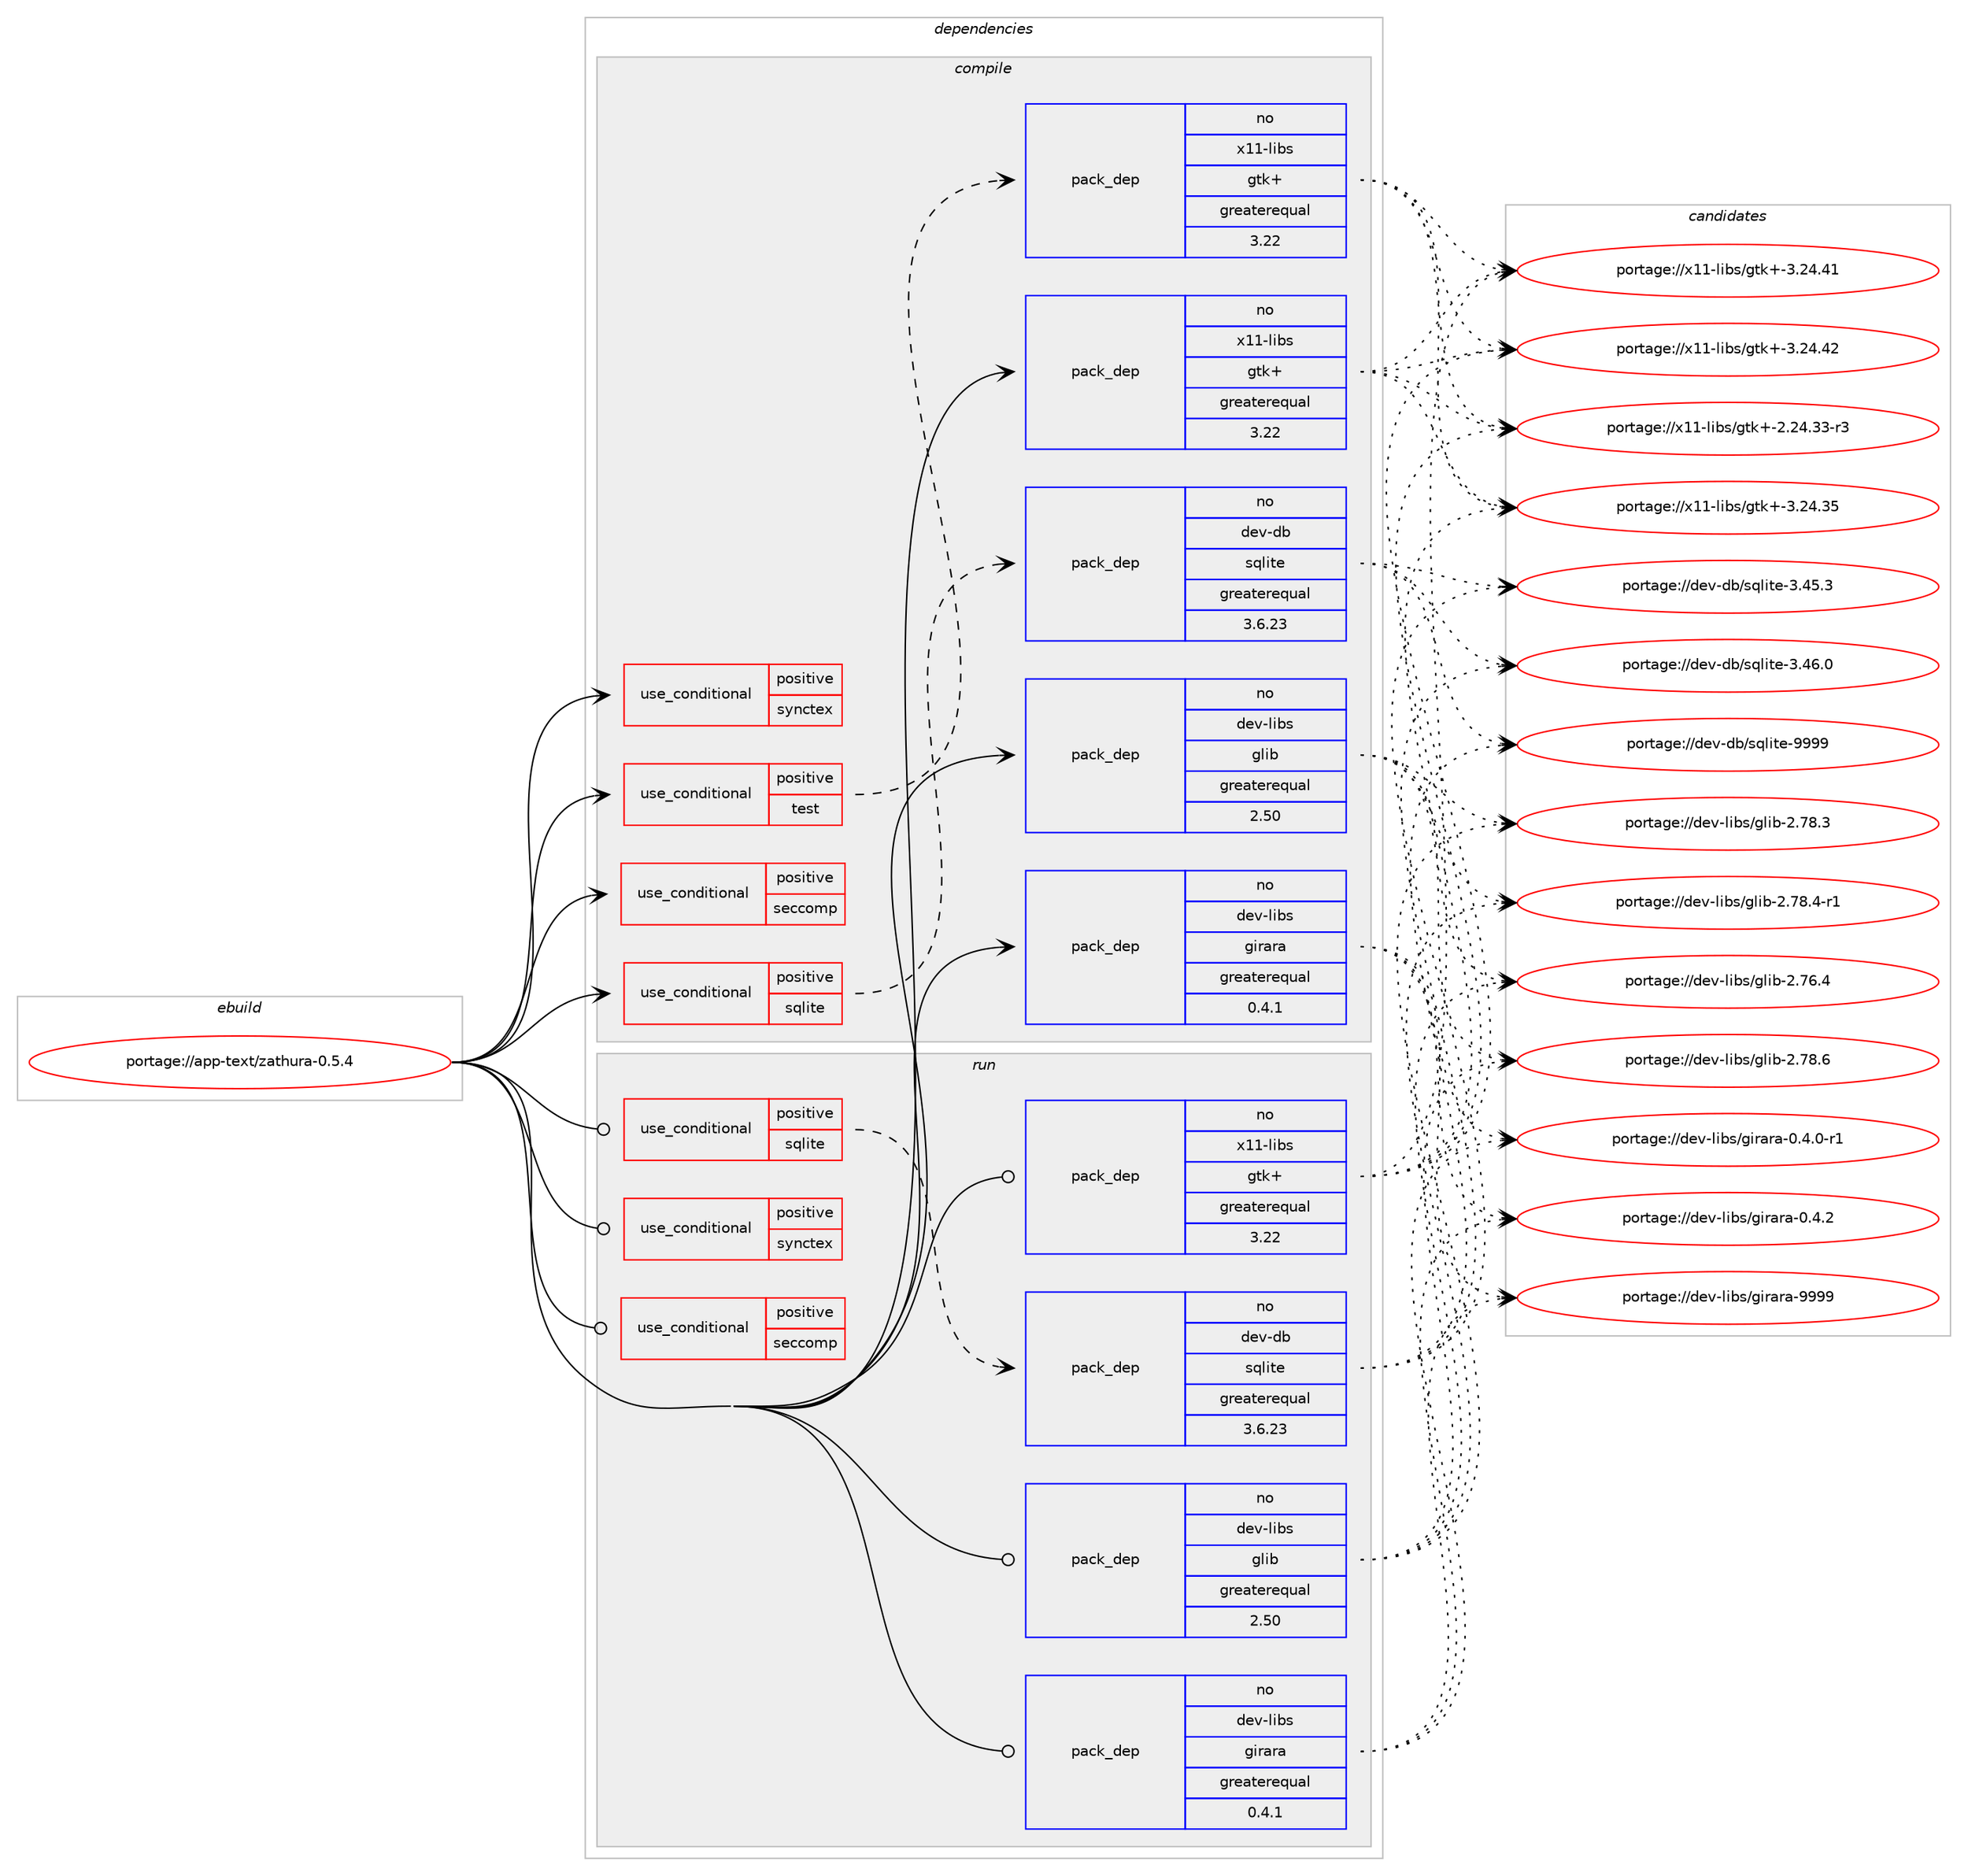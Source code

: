 digraph prolog {

# *************
# Graph options
# *************

newrank=true;
concentrate=true;
compound=true;
graph [rankdir=LR,fontname=Helvetica,fontsize=10,ranksep=1.5];#, ranksep=2.5, nodesep=0.2];
edge  [arrowhead=vee];
node  [fontname=Helvetica,fontsize=10];

# **********
# The ebuild
# **********

subgraph cluster_leftcol {
color=gray;
rank=same;
label=<<i>ebuild</i>>;
id [label="portage://app-text/zathura-0.5.4", color=red, width=4, href="../app-text/zathura-0.5.4.svg"];
}

# ****************
# The dependencies
# ****************

subgraph cluster_midcol {
color=gray;
label=<<i>dependencies</i>>;
subgraph cluster_compile {
fillcolor="#eeeeee";
style=filled;
label=<<i>compile</i>>;
subgraph cond15906 {
dependency27371 [label=<<TABLE BORDER="0" CELLBORDER="1" CELLSPACING="0" CELLPADDING="4"><TR><TD ROWSPAN="3" CELLPADDING="10">use_conditional</TD></TR><TR><TD>positive</TD></TR><TR><TD>seccomp</TD></TR></TABLE>>, shape=none, color=red];
# *** BEGIN UNKNOWN DEPENDENCY TYPE (TODO) ***
# dependency27371 -> package_dependency(portage://app-text/zathura-0.5.4,install,no,sys-libs,libseccomp,none,[,,],[],[])
# *** END UNKNOWN DEPENDENCY TYPE (TODO) ***

}
id:e -> dependency27371:w [weight=20,style="solid",arrowhead="vee"];
subgraph cond15907 {
dependency27372 [label=<<TABLE BORDER="0" CELLBORDER="1" CELLSPACING="0" CELLPADDING="4"><TR><TD ROWSPAN="3" CELLPADDING="10">use_conditional</TD></TR><TR><TD>positive</TD></TR><TR><TD>sqlite</TD></TR></TABLE>>, shape=none, color=red];
subgraph pack10969 {
dependency27373 [label=<<TABLE BORDER="0" CELLBORDER="1" CELLSPACING="0" CELLPADDING="4" WIDTH="220"><TR><TD ROWSPAN="6" CELLPADDING="30">pack_dep</TD></TR><TR><TD WIDTH="110">no</TD></TR><TR><TD>dev-db</TD></TR><TR><TD>sqlite</TD></TR><TR><TD>greaterequal</TD></TR><TR><TD>3.6.23</TD></TR></TABLE>>, shape=none, color=blue];
}
dependency27372:e -> dependency27373:w [weight=20,style="dashed",arrowhead="vee"];
}
id:e -> dependency27372:w [weight=20,style="solid",arrowhead="vee"];
subgraph cond15908 {
dependency27374 [label=<<TABLE BORDER="0" CELLBORDER="1" CELLSPACING="0" CELLPADDING="4"><TR><TD ROWSPAN="3" CELLPADDING="10">use_conditional</TD></TR><TR><TD>positive</TD></TR><TR><TD>synctex</TD></TR></TABLE>>, shape=none, color=red];
# *** BEGIN UNKNOWN DEPENDENCY TYPE (TODO) ***
# dependency27374 -> package_dependency(portage://app-text/zathura-0.5.4,install,no,app-text,texlive-core,none,[,,],[],[])
# *** END UNKNOWN DEPENDENCY TYPE (TODO) ***

}
id:e -> dependency27374:w [weight=20,style="solid",arrowhead="vee"];
subgraph cond15909 {
dependency27375 [label=<<TABLE BORDER="0" CELLBORDER="1" CELLSPACING="0" CELLPADDING="4"><TR><TD ROWSPAN="3" CELLPADDING="10">use_conditional</TD></TR><TR><TD>positive</TD></TR><TR><TD>test</TD></TR></TABLE>>, shape=none, color=red];
# *** BEGIN UNKNOWN DEPENDENCY TYPE (TODO) ***
# dependency27375 -> package_dependency(portage://app-text/zathura-0.5.4,install,no,dev-libs,check,none,[,,],[],[])
# *** END UNKNOWN DEPENDENCY TYPE (TODO) ***

subgraph pack10970 {
dependency27376 [label=<<TABLE BORDER="0" CELLBORDER="1" CELLSPACING="0" CELLPADDING="4" WIDTH="220"><TR><TD ROWSPAN="6" CELLPADDING="30">pack_dep</TD></TR><TR><TD WIDTH="110">no</TD></TR><TR><TD>x11-libs</TD></TR><TR><TD>gtk+</TD></TR><TR><TD>greaterequal</TD></TR><TR><TD>3.22</TD></TR></TABLE>>, shape=none, color=blue];
}
dependency27375:e -> dependency27376:w [weight=20,style="dashed",arrowhead="vee"];
}
id:e -> dependency27375:w [weight=20,style="solid",arrowhead="vee"];
subgraph pack10971 {
dependency27377 [label=<<TABLE BORDER="0" CELLBORDER="1" CELLSPACING="0" CELLPADDING="4" WIDTH="220"><TR><TD ROWSPAN="6" CELLPADDING="30">pack_dep</TD></TR><TR><TD WIDTH="110">no</TD></TR><TR><TD>dev-libs</TD></TR><TR><TD>girara</TD></TR><TR><TD>greaterequal</TD></TR><TR><TD>0.4.1</TD></TR></TABLE>>, shape=none, color=blue];
}
id:e -> dependency27377:w [weight=20,style="solid",arrowhead="vee"];
subgraph pack10972 {
dependency27378 [label=<<TABLE BORDER="0" CELLBORDER="1" CELLSPACING="0" CELLPADDING="4" WIDTH="220"><TR><TD ROWSPAN="6" CELLPADDING="30">pack_dep</TD></TR><TR><TD WIDTH="110">no</TD></TR><TR><TD>dev-libs</TD></TR><TR><TD>glib</TD></TR><TR><TD>greaterequal</TD></TR><TR><TD>2.50</TD></TR></TABLE>>, shape=none, color=blue];
}
id:e -> dependency27378:w [weight=20,style="solid",arrowhead="vee"];
# *** BEGIN UNKNOWN DEPENDENCY TYPE (TODO) ***
# id -> package_dependency(portage://app-text/zathura-0.5.4,install,no,dev-libs,json-glib,none,[,,],[],[])
# *** END UNKNOWN DEPENDENCY TYPE (TODO) ***

# *** BEGIN UNKNOWN DEPENDENCY TYPE (TODO) ***
# id -> package_dependency(portage://app-text/zathura-0.5.4,install,no,sys-apps,file,none,[,,],[],[])
# *** END UNKNOWN DEPENDENCY TYPE (TODO) ***

# *** BEGIN UNKNOWN DEPENDENCY TYPE (TODO) ***
# id -> package_dependency(portage://app-text/zathura-0.5.4,install,no,x11-libs,cairo,none,[,,],[],[])
# *** END UNKNOWN DEPENDENCY TYPE (TODO) ***

subgraph pack10973 {
dependency27379 [label=<<TABLE BORDER="0" CELLBORDER="1" CELLSPACING="0" CELLPADDING="4" WIDTH="220"><TR><TD ROWSPAN="6" CELLPADDING="30">pack_dep</TD></TR><TR><TD WIDTH="110">no</TD></TR><TR><TD>x11-libs</TD></TR><TR><TD>gtk+</TD></TR><TR><TD>greaterequal</TD></TR><TR><TD>3.22</TD></TR></TABLE>>, shape=none, color=blue];
}
id:e -> dependency27379:w [weight=20,style="solid",arrowhead="vee"];
}
subgraph cluster_compileandrun {
fillcolor="#eeeeee";
style=filled;
label=<<i>compile and run</i>>;
}
subgraph cluster_run {
fillcolor="#eeeeee";
style=filled;
label=<<i>run</i>>;
subgraph cond15910 {
dependency27380 [label=<<TABLE BORDER="0" CELLBORDER="1" CELLSPACING="0" CELLPADDING="4"><TR><TD ROWSPAN="3" CELLPADDING="10">use_conditional</TD></TR><TR><TD>positive</TD></TR><TR><TD>seccomp</TD></TR></TABLE>>, shape=none, color=red];
# *** BEGIN UNKNOWN DEPENDENCY TYPE (TODO) ***
# dependency27380 -> package_dependency(portage://app-text/zathura-0.5.4,run,no,sys-libs,libseccomp,none,[,,],[],[])
# *** END UNKNOWN DEPENDENCY TYPE (TODO) ***

}
id:e -> dependency27380:w [weight=20,style="solid",arrowhead="odot"];
subgraph cond15911 {
dependency27381 [label=<<TABLE BORDER="0" CELLBORDER="1" CELLSPACING="0" CELLPADDING="4"><TR><TD ROWSPAN="3" CELLPADDING="10">use_conditional</TD></TR><TR><TD>positive</TD></TR><TR><TD>sqlite</TD></TR></TABLE>>, shape=none, color=red];
subgraph pack10974 {
dependency27382 [label=<<TABLE BORDER="0" CELLBORDER="1" CELLSPACING="0" CELLPADDING="4" WIDTH="220"><TR><TD ROWSPAN="6" CELLPADDING="30">pack_dep</TD></TR><TR><TD WIDTH="110">no</TD></TR><TR><TD>dev-db</TD></TR><TR><TD>sqlite</TD></TR><TR><TD>greaterequal</TD></TR><TR><TD>3.6.23</TD></TR></TABLE>>, shape=none, color=blue];
}
dependency27381:e -> dependency27382:w [weight=20,style="dashed",arrowhead="vee"];
}
id:e -> dependency27381:w [weight=20,style="solid",arrowhead="odot"];
subgraph cond15912 {
dependency27383 [label=<<TABLE BORDER="0" CELLBORDER="1" CELLSPACING="0" CELLPADDING="4"><TR><TD ROWSPAN="3" CELLPADDING="10">use_conditional</TD></TR><TR><TD>positive</TD></TR><TR><TD>synctex</TD></TR></TABLE>>, shape=none, color=red];
# *** BEGIN UNKNOWN DEPENDENCY TYPE (TODO) ***
# dependency27383 -> package_dependency(portage://app-text/zathura-0.5.4,run,no,app-text,texlive-core,none,[,,],[],[])
# *** END UNKNOWN DEPENDENCY TYPE (TODO) ***

}
id:e -> dependency27383:w [weight=20,style="solid",arrowhead="odot"];
subgraph pack10975 {
dependency27384 [label=<<TABLE BORDER="0" CELLBORDER="1" CELLSPACING="0" CELLPADDING="4" WIDTH="220"><TR><TD ROWSPAN="6" CELLPADDING="30">pack_dep</TD></TR><TR><TD WIDTH="110">no</TD></TR><TR><TD>dev-libs</TD></TR><TR><TD>girara</TD></TR><TR><TD>greaterequal</TD></TR><TR><TD>0.4.1</TD></TR></TABLE>>, shape=none, color=blue];
}
id:e -> dependency27384:w [weight=20,style="solid",arrowhead="odot"];
subgraph pack10976 {
dependency27385 [label=<<TABLE BORDER="0" CELLBORDER="1" CELLSPACING="0" CELLPADDING="4" WIDTH="220"><TR><TD ROWSPAN="6" CELLPADDING="30">pack_dep</TD></TR><TR><TD WIDTH="110">no</TD></TR><TR><TD>dev-libs</TD></TR><TR><TD>glib</TD></TR><TR><TD>greaterequal</TD></TR><TR><TD>2.50</TD></TR></TABLE>>, shape=none, color=blue];
}
id:e -> dependency27385:w [weight=20,style="solid",arrowhead="odot"];
# *** BEGIN UNKNOWN DEPENDENCY TYPE (TODO) ***
# id -> package_dependency(portage://app-text/zathura-0.5.4,run,no,dev-libs,json-glib,none,[,,],[],[])
# *** END UNKNOWN DEPENDENCY TYPE (TODO) ***

# *** BEGIN UNKNOWN DEPENDENCY TYPE (TODO) ***
# id -> package_dependency(portage://app-text/zathura-0.5.4,run,no,sys-apps,file,none,[,,],[],[])
# *** END UNKNOWN DEPENDENCY TYPE (TODO) ***

# *** BEGIN UNKNOWN DEPENDENCY TYPE (TODO) ***
# id -> package_dependency(portage://app-text/zathura-0.5.4,run,no,x11-libs,cairo,none,[,,],[],[])
# *** END UNKNOWN DEPENDENCY TYPE (TODO) ***

subgraph pack10977 {
dependency27386 [label=<<TABLE BORDER="0" CELLBORDER="1" CELLSPACING="0" CELLPADDING="4" WIDTH="220"><TR><TD ROWSPAN="6" CELLPADDING="30">pack_dep</TD></TR><TR><TD WIDTH="110">no</TD></TR><TR><TD>x11-libs</TD></TR><TR><TD>gtk+</TD></TR><TR><TD>greaterequal</TD></TR><TR><TD>3.22</TD></TR></TABLE>>, shape=none, color=blue];
}
id:e -> dependency27386:w [weight=20,style="solid",arrowhead="odot"];
}
}

# **************
# The candidates
# **************

subgraph cluster_choices {
rank=same;
color=gray;
label=<<i>candidates</i>>;

subgraph choice10969 {
color=black;
nodesep=1;
choice10010111845100984711511310810511610145514652534651 [label="portage://dev-db/sqlite-3.45.3", color=red, width=4,href="../dev-db/sqlite-3.45.3.svg"];
choice10010111845100984711511310810511610145514652544648 [label="portage://dev-db/sqlite-3.46.0", color=red, width=4,href="../dev-db/sqlite-3.46.0.svg"];
choice1001011184510098471151131081051161014557575757 [label="portage://dev-db/sqlite-9999", color=red, width=4,href="../dev-db/sqlite-9999.svg"];
dependency27373:e -> choice10010111845100984711511310810511610145514652534651:w [style=dotted,weight="100"];
dependency27373:e -> choice10010111845100984711511310810511610145514652544648:w [style=dotted,weight="100"];
dependency27373:e -> choice1001011184510098471151131081051161014557575757:w [style=dotted,weight="100"];
}
subgraph choice10970 {
color=black;
nodesep=1;
choice12049494510810598115471031161074345504650524651514511451 [label="portage://x11-libs/gtk+-2.24.33-r3", color=red, width=4,href="../x11-libs/gtk+-2.24.33-r3.svg"];
choice1204949451081059811547103116107434551465052465153 [label="portage://x11-libs/gtk+-3.24.35", color=red, width=4,href="../x11-libs/gtk+-3.24.35.svg"];
choice1204949451081059811547103116107434551465052465249 [label="portage://x11-libs/gtk+-3.24.41", color=red, width=4,href="../x11-libs/gtk+-3.24.41.svg"];
choice1204949451081059811547103116107434551465052465250 [label="portage://x11-libs/gtk+-3.24.42", color=red, width=4,href="../x11-libs/gtk+-3.24.42.svg"];
dependency27376:e -> choice12049494510810598115471031161074345504650524651514511451:w [style=dotted,weight="100"];
dependency27376:e -> choice1204949451081059811547103116107434551465052465153:w [style=dotted,weight="100"];
dependency27376:e -> choice1204949451081059811547103116107434551465052465249:w [style=dotted,weight="100"];
dependency27376:e -> choice1204949451081059811547103116107434551465052465250:w [style=dotted,weight="100"];
}
subgraph choice10971 {
color=black;
nodesep=1;
choice10010111845108105981154710310511497114974548465246484511449 [label="portage://dev-libs/girara-0.4.0-r1", color=red, width=4,href="../dev-libs/girara-0.4.0-r1.svg"];
choice1001011184510810598115471031051149711497454846524650 [label="portage://dev-libs/girara-0.4.2", color=red, width=4,href="../dev-libs/girara-0.4.2.svg"];
choice10010111845108105981154710310511497114974557575757 [label="portage://dev-libs/girara-9999", color=red, width=4,href="../dev-libs/girara-9999.svg"];
dependency27377:e -> choice10010111845108105981154710310511497114974548465246484511449:w [style=dotted,weight="100"];
dependency27377:e -> choice1001011184510810598115471031051149711497454846524650:w [style=dotted,weight="100"];
dependency27377:e -> choice10010111845108105981154710310511497114974557575757:w [style=dotted,weight="100"];
}
subgraph choice10972 {
color=black;
nodesep=1;
choice1001011184510810598115471031081059845504655544652 [label="portage://dev-libs/glib-2.76.4", color=red, width=4,href="../dev-libs/glib-2.76.4.svg"];
choice1001011184510810598115471031081059845504655564651 [label="portage://dev-libs/glib-2.78.3", color=red, width=4,href="../dev-libs/glib-2.78.3.svg"];
choice10010111845108105981154710310810598455046555646524511449 [label="portage://dev-libs/glib-2.78.4-r1", color=red, width=4,href="../dev-libs/glib-2.78.4-r1.svg"];
choice1001011184510810598115471031081059845504655564654 [label="portage://dev-libs/glib-2.78.6", color=red, width=4,href="../dev-libs/glib-2.78.6.svg"];
dependency27378:e -> choice1001011184510810598115471031081059845504655544652:w [style=dotted,weight="100"];
dependency27378:e -> choice1001011184510810598115471031081059845504655564651:w [style=dotted,weight="100"];
dependency27378:e -> choice10010111845108105981154710310810598455046555646524511449:w [style=dotted,weight="100"];
dependency27378:e -> choice1001011184510810598115471031081059845504655564654:w [style=dotted,weight="100"];
}
subgraph choice10973 {
color=black;
nodesep=1;
choice12049494510810598115471031161074345504650524651514511451 [label="portage://x11-libs/gtk+-2.24.33-r3", color=red, width=4,href="../x11-libs/gtk+-2.24.33-r3.svg"];
choice1204949451081059811547103116107434551465052465153 [label="portage://x11-libs/gtk+-3.24.35", color=red, width=4,href="../x11-libs/gtk+-3.24.35.svg"];
choice1204949451081059811547103116107434551465052465249 [label="portage://x11-libs/gtk+-3.24.41", color=red, width=4,href="../x11-libs/gtk+-3.24.41.svg"];
choice1204949451081059811547103116107434551465052465250 [label="portage://x11-libs/gtk+-3.24.42", color=red, width=4,href="../x11-libs/gtk+-3.24.42.svg"];
dependency27379:e -> choice12049494510810598115471031161074345504650524651514511451:w [style=dotted,weight="100"];
dependency27379:e -> choice1204949451081059811547103116107434551465052465153:w [style=dotted,weight="100"];
dependency27379:e -> choice1204949451081059811547103116107434551465052465249:w [style=dotted,weight="100"];
dependency27379:e -> choice1204949451081059811547103116107434551465052465250:w [style=dotted,weight="100"];
}
subgraph choice10974 {
color=black;
nodesep=1;
choice10010111845100984711511310810511610145514652534651 [label="portage://dev-db/sqlite-3.45.3", color=red, width=4,href="../dev-db/sqlite-3.45.3.svg"];
choice10010111845100984711511310810511610145514652544648 [label="portage://dev-db/sqlite-3.46.0", color=red, width=4,href="../dev-db/sqlite-3.46.0.svg"];
choice1001011184510098471151131081051161014557575757 [label="portage://dev-db/sqlite-9999", color=red, width=4,href="../dev-db/sqlite-9999.svg"];
dependency27382:e -> choice10010111845100984711511310810511610145514652534651:w [style=dotted,weight="100"];
dependency27382:e -> choice10010111845100984711511310810511610145514652544648:w [style=dotted,weight="100"];
dependency27382:e -> choice1001011184510098471151131081051161014557575757:w [style=dotted,weight="100"];
}
subgraph choice10975 {
color=black;
nodesep=1;
choice10010111845108105981154710310511497114974548465246484511449 [label="portage://dev-libs/girara-0.4.0-r1", color=red, width=4,href="../dev-libs/girara-0.4.0-r1.svg"];
choice1001011184510810598115471031051149711497454846524650 [label="portage://dev-libs/girara-0.4.2", color=red, width=4,href="../dev-libs/girara-0.4.2.svg"];
choice10010111845108105981154710310511497114974557575757 [label="portage://dev-libs/girara-9999", color=red, width=4,href="../dev-libs/girara-9999.svg"];
dependency27384:e -> choice10010111845108105981154710310511497114974548465246484511449:w [style=dotted,weight="100"];
dependency27384:e -> choice1001011184510810598115471031051149711497454846524650:w [style=dotted,weight="100"];
dependency27384:e -> choice10010111845108105981154710310511497114974557575757:w [style=dotted,weight="100"];
}
subgraph choice10976 {
color=black;
nodesep=1;
choice1001011184510810598115471031081059845504655544652 [label="portage://dev-libs/glib-2.76.4", color=red, width=4,href="../dev-libs/glib-2.76.4.svg"];
choice1001011184510810598115471031081059845504655564651 [label="portage://dev-libs/glib-2.78.3", color=red, width=4,href="../dev-libs/glib-2.78.3.svg"];
choice10010111845108105981154710310810598455046555646524511449 [label="portage://dev-libs/glib-2.78.4-r1", color=red, width=4,href="../dev-libs/glib-2.78.4-r1.svg"];
choice1001011184510810598115471031081059845504655564654 [label="portage://dev-libs/glib-2.78.6", color=red, width=4,href="../dev-libs/glib-2.78.6.svg"];
dependency27385:e -> choice1001011184510810598115471031081059845504655544652:w [style=dotted,weight="100"];
dependency27385:e -> choice1001011184510810598115471031081059845504655564651:w [style=dotted,weight="100"];
dependency27385:e -> choice10010111845108105981154710310810598455046555646524511449:w [style=dotted,weight="100"];
dependency27385:e -> choice1001011184510810598115471031081059845504655564654:w [style=dotted,weight="100"];
}
subgraph choice10977 {
color=black;
nodesep=1;
choice12049494510810598115471031161074345504650524651514511451 [label="portage://x11-libs/gtk+-2.24.33-r3", color=red, width=4,href="../x11-libs/gtk+-2.24.33-r3.svg"];
choice1204949451081059811547103116107434551465052465153 [label="portage://x11-libs/gtk+-3.24.35", color=red, width=4,href="../x11-libs/gtk+-3.24.35.svg"];
choice1204949451081059811547103116107434551465052465249 [label="portage://x11-libs/gtk+-3.24.41", color=red, width=4,href="../x11-libs/gtk+-3.24.41.svg"];
choice1204949451081059811547103116107434551465052465250 [label="portage://x11-libs/gtk+-3.24.42", color=red, width=4,href="../x11-libs/gtk+-3.24.42.svg"];
dependency27386:e -> choice12049494510810598115471031161074345504650524651514511451:w [style=dotted,weight="100"];
dependency27386:e -> choice1204949451081059811547103116107434551465052465153:w [style=dotted,weight="100"];
dependency27386:e -> choice1204949451081059811547103116107434551465052465249:w [style=dotted,weight="100"];
dependency27386:e -> choice1204949451081059811547103116107434551465052465250:w [style=dotted,weight="100"];
}
}

}
